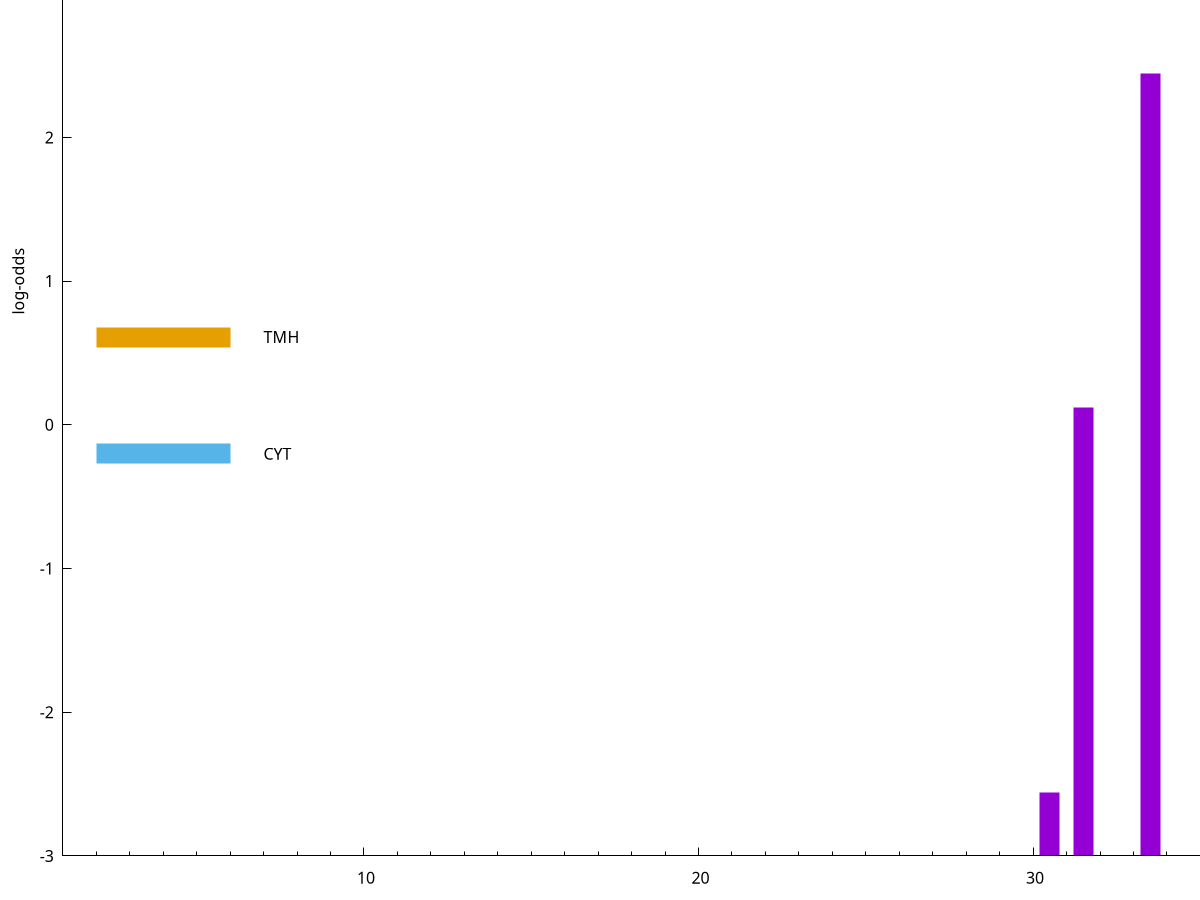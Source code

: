 set title "LipoP predictions for SRR5666478.gff"
set size 2., 1.4
set xrange [1:70] 
set mxtics 10
set yrange [-3:5]
set y2range [0:8]
set ylabel "log-odds"
set term postscript eps color solid "Helvetica" 30
set output "SRR5666478.gff2.eps"
set arrow from 2,2.99556 to 6,2.99556 nohead lt 1 lw 20
set label "SpI" at 7,2.99556
set arrow from 2,0.610658 to 6,0.610658 nohead lt 4 lw 20
set label "TMH" at 7,0.610658
set arrow from 2,-0.200913 to 6,-0.200913 nohead lt 3 lw 20
set label "CYT" at 7,-0.200913
set arrow from 2,2.99556 to 6,2.99556 nohead lt 1 lw 20
set label "SpI" at 7,2.99556
# NOTE: The scores below are the log-odds scores with the threshold
# NOTE: subtracted (a hack to make gnuplot make the histogram all
# NOTE: look nice).
plot "-" axes x1y2 title "" with impulses lt 1 lw 20
33.500000 5.446030
31.500000 3.120180
36.500000 2.963073
30.500000 0.440940
e
exit
